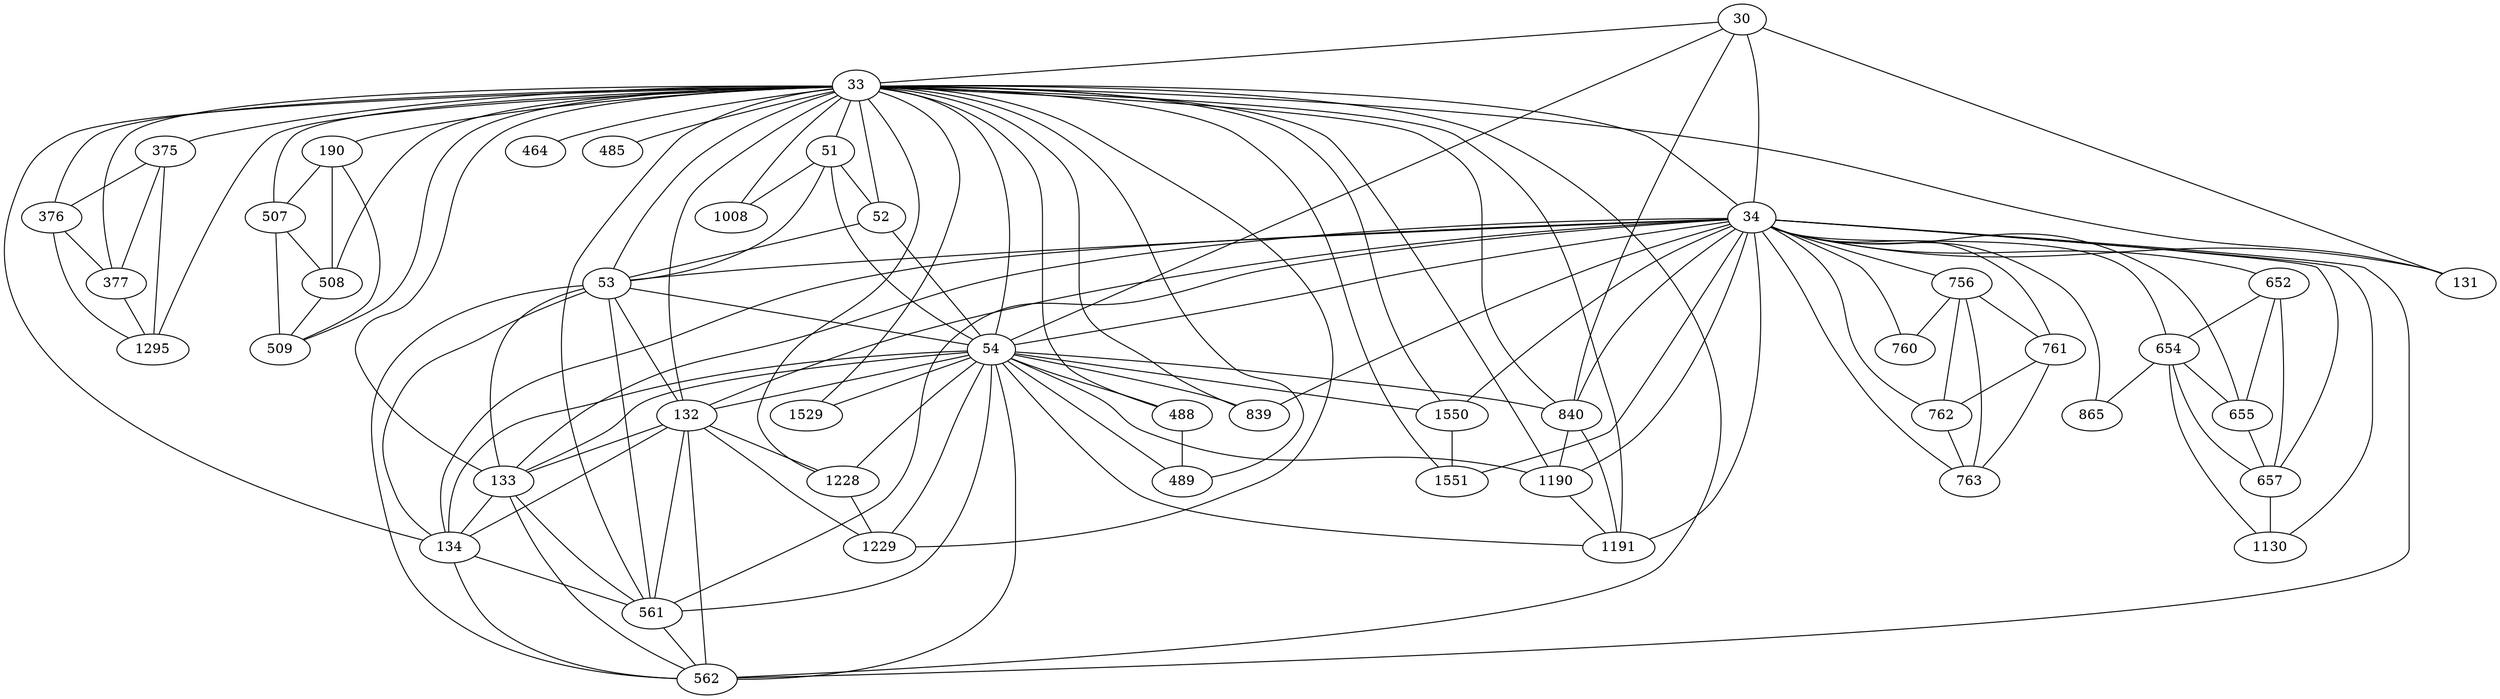 graph G {
  graph [splines=true overlap=false]
  node  [shape=ellipse, width=0.3, height=0.3]
  33 [label="33"];
  34 [label="34"];
  54 [label="54"];
  1551 [label="1551"];
  30 [label="30"];
  51 [label="51"];
  52 [label="52"];
  53 [label="53"];
  131 [label="131"];
  132 [label="132"];
  133 [label="133"];
  134 [label="134"];
  190 [label="190"];
  375 [label="375"];
  376 [label="376"];
  377 [label="377"];
  464 [label="464"];
  485 [label="485"];
  488 [label="488"];
  489 [label="489"];
  507 [label="507"];
  508 [label="508"];
  509 [label="509"];
  561 [label="561"];
  562 [label="562"];
  839 [label="839"];
  840 [label="840"];
  1008 [label="1008"];
  1190 [label="1190"];
  1191 [label="1191"];
  1228 [label="1228"];
  1229 [label="1229"];
  1295 [label="1295"];
  1529 [label="1529"];
  652 [label="652"];
  654 [label="654"];
  655 [label="655"];
  657 [label="657"];
  756 [label="756"];
  760 [label="760"];
  761 [label="761"];
  762 [label="762"];
  763 [label="763"];
  865 [label="865"];
  1130 [label="1130"];
  1550 [label="1550"];
  33 -- 34;
  33 -- 51;
  33 -- 52;
  33 -- 53;
  33 -- 54;
  33 -- 131;
  33 -- 132;
  33 -- 133;
  33 -- 134;
  33 -- 190;
  33 -- 375;
  33 -- 376;
  33 -- 377;
  33 -- 464;
  33 -- 485;
  33 -- 488;
  33 -- 489;
  33 -- 507;
  33 -- 508;
  33 -- 509;
  33 -- 561;
  33 -- 562;
  33 -- 839;
  33 -- 840;
  33 -- 1008;
  33 -- 1190;
  33 -- 1191;
  33 -- 1228;
  33 -- 1229;
  33 -- 1295;
  33 -- 1529;
  33 -- 1550;
  33 -- 1551;
  34 -- 53;
  34 -- 54;
  34 -- 131;
  34 -- 132;
  34 -- 133;
  34 -- 134;
  34 -- 561;
  34 -- 562;
  34 -- 652;
  34 -- 654;
  34 -- 655;
  34 -- 657;
  34 -- 756;
  34 -- 760;
  34 -- 761;
  34 -- 762;
  34 -- 763;
  34 -- 839;
  34 -- 840;
  34 -- 865;
  34 -- 1130;
  34 -- 1190;
  34 -- 1191;
  34 -- 1550;
  34 -- 1551;
  54 -- 132;
  54 -- 133;
  54 -- 134;
  54 -- 488;
  54 -- 489;
  54 -- 561;
  54 -- 562;
  54 -- 839;
  54 -- 840;
  54 -- 1190;
  54 -- 1191;
  54 -- 1228;
  54 -- 1229;
  54 -- 1529;
  54 -- 1550;
  30 -- 33;
  30 -- 34;
  30 -- 54;
  30 -- 131;
  30 -- 840;
  51 -- 52;
  51 -- 53;
  51 -- 54;
  51 -- 1008;
  52 -- 53;
  52 -- 54;
  53 -- 54;
  53 -- 132;
  53 -- 133;
  53 -- 134;
  53 -- 561;
  53 -- 562;
  132 -- 133;
  132 -- 134;
  132 -- 561;
  132 -- 562;
  132 -- 1228;
  132 -- 1229;
  133 -- 134;
  133 -- 561;
  133 -- 562;
  134 -- 561;
  134 -- 562;
  190 -- 507;
  190 -- 508;
  190 -- 509;
  375 -- 376;
  375 -- 377;
  375 -- 1295;
  376 -- 377;
  376 -- 1295;
  377 -- 1295;
  488 -- 489;
  507 -- 508;
  507 -- 509;
  508 -- 509;
  561 -- 562;
  840 -- 1190;
  840 -- 1191;
  1190 -- 1191;
  1228 -- 1229;
  652 -- 654;
  652 -- 655;
  652 -- 657;
  654 -- 655;
  654 -- 657;
  654 -- 865;
  654 -- 1130;
  655 -- 657;
  657 -- 1130;
  756 -- 760;
  756 -- 761;
  756 -- 762;
  756 -- 763;
  761 -- 762;
  761 -- 763;
  762 -- 763;
  1550 -- 1551;
}
